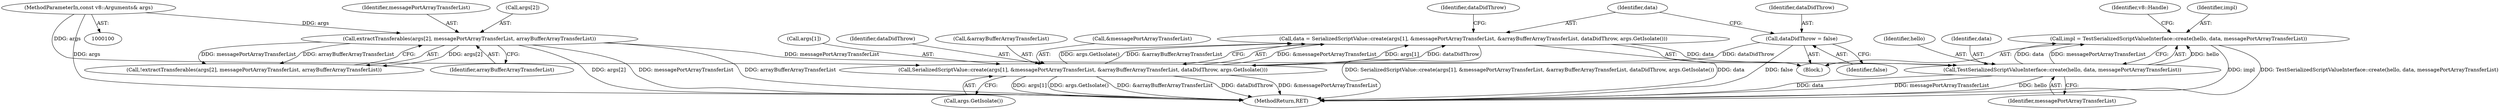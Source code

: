 digraph "0_Chrome_e9372a1bfd3588a80fcf49aa07321f0971dd6091_42@API" {
"1000163" [label="(Call,impl = TestSerializedScriptValueInterface::create(hello, data, messagePortArrayTransferList))"];
"1000165" [label="(Call,TestSerializedScriptValueInterface::create(hello, data, messagePortArrayTransferList))"];
"1000146" [label="(Call,data = SerializedScriptValue::create(args[1], &messagePortArrayTransferList, &arrayBufferArrayTransferList, dataDidThrow, args.GetIsolate()))"];
"1000148" [label="(Call,SerializedScriptValue::create(args[1], &messagePortArrayTransferList, &arrayBufferArrayTransferList, dataDidThrow, args.GetIsolate()))"];
"1000101" [label="(MethodParameterIn,const v8::Arguments& args)"];
"1000142" [label="(Call,dataDidThrow = false)"];
"1000132" [label="(Call,extractTransferables(args[2], messagePortArrayTransferList, arrayBufferArrayTransferList))"];
"1000164" [label="(Identifier,impl)"];
"1000131" [label="(Call,!extractTransferables(args[2], messagePortArrayTransferList, arrayBufferArrayTransferList))"];
"1000163" [label="(Call,impl = TestSerializedScriptValueInterface::create(hello, data, messagePortArrayTransferList))"];
"1000171" [label="(Identifier,v8::Handle)"];
"1000102" [label="(Block,)"];
"1000159" [label="(Identifier,dataDidThrow)"];
"1000149" [label="(Call,args[1])"];
"1000142" [label="(Call,dataDidThrow = false)"];
"1000183" [label="(MethodReturn,RET)"];
"1000156" [label="(Identifier,dataDidThrow)"];
"1000166" [label="(Identifier,hello)"];
"1000133" [label="(Call,args[2])"];
"1000165" [label="(Call,TestSerializedScriptValueInterface::create(hello, data, messagePortArrayTransferList))"];
"1000101" [label="(MethodParameterIn,const v8::Arguments& args)"];
"1000147" [label="(Identifier,data)"];
"1000154" [label="(Call,&arrayBufferArrayTransferList)"];
"1000167" [label="(Identifier,data)"];
"1000148" [label="(Call,SerializedScriptValue::create(args[1], &messagePortArrayTransferList, &arrayBufferArrayTransferList, dataDidThrow, args.GetIsolate()))"];
"1000152" [label="(Call,&messagePortArrayTransferList)"];
"1000168" [label="(Identifier,messagePortArrayTransferList)"];
"1000157" [label="(Call,args.GetIsolate())"];
"1000144" [label="(Identifier,false)"];
"1000146" [label="(Call,data = SerializedScriptValue::create(args[1], &messagePortArrayTransferList, &arrayBufferArrayTransferList, dataDidThrow, args.GetIsolate()))"];
"1000132" [label="(Call,extractTransferables(args[2], messagePortArrayTransferList, arrayBufferArrayTransferList))"];
"1000137" [label="(Identifier,arrayBufferArrayTransferList)"];
"1000136" [label="(Identifier,messagePortArrayTransferList)"];
"1000143" [label="(Identifier,dataDidThrow)"];
"1000163" -> "1000102"  [label="AST: "];
"1000163" -> "1000165"  [label="CFG: "];
"1000164" -> "1000163"  [label="AST: "];
"1000165" -> "1000163"  [label="AST: "];
"1000171" -> "1000163"  [label="CFG: "];
"1000163" -> "1000183"  [label="DDG: impl"];
"1000163" -> "1000183"  [label="DDG: TestSerializedScriptValueInterface::create(hello, data, messagePortArrayTransferList)"];
"1000165" -> "1000163"  [label="DDG: hello"];
"1000165" -> "1000163"  [label="DDG: data"];
"1000165" -> "1000163"  [label="DDG: messagePortArrayTransferList"];
"1000165" -> "1000168"  [label="CFG: "];
"1000166" -> "1000165"  [label="AST: "];
"1000167" -> "1000165"  [label="AST: "];
"1000168" -> "1000165"  [label="AST: "];
"1000165" -> "1000183"  [label="DDG: messagePortArrayTransferList"];
"1000165" -> "1000183"  [label="DDG: hello"];
"1000165" -> "1000183"  [label="DDG: data"];
"1000146" -> "1000165"  [label="DDG: data"];
"1000132" -> "1000165"  [label="DDG: messagePortArrayTransferList"];
"1000146" -> "1000102"  [label="AST: "];
"1000146" -> "1000148"  [label="CFG: "];
"1000147" -> "1000146"  [label="AST: "];
"1000148" -> "1000146"  [label="AST: "];
"1000159" -> "1000146"  [label="CFG: "];
"1000146" -> "1000183"  [label="DDG: SerializedScriptValue::create(args[1], &messagePortArrayTransferList, &arrayBufferArrayTransferList, dataDidThrow, args.GetIsolate())"];
"1000146" -> "1000183"  [label="DDG: data"];
"1000148" -> "1000146"  [label="DDG: &messagePortArrayTransferList"];
"1000148" -> "1000146"  [label="DDG: args[1]"];
"1000148" -> "1000146"  [label="DDG: dataDidThrow"];
"1000148" -> "1000146"  [label="DDG: args.GetIsolate()"];
"1000148" -> "1000146"  [label="DDG: &arrayBufferArrayTransferList"];
"1000148" -> "1000157"  [label="CFG: "];
"1000149" -> "1000148"  [label="AST: "];
"1000152" -> "1000148"  [label="AST: "];
"1000154" -> "1000148"  [label="AST: "];
"1000156" -> "1000148"  [label="AST: "];
"1000157" -> "1000148"  [label="AST: "];
"1000148" -> "1000183"  [label="DDG: args.GetIsolate()"];
"1000148" -> "1000183"  [label="DDG: &arrayBufferArrayTransferList"];
"1000148" -> "1000183"  [label="DDG: dataDidThrow"];
"1000148" -> "1000183"  [label="DDG: &messagePortArrayTransferList"];
"1000148" -> "1000183"  [label="DDG: args[1]"];
"1000101" -> "1000148"  [label="DDG: args"];
"1000142" -> "1000148"  [label="DDG: dataDidThrow"];
"1000101" -> "1000100"  [label="AST: "];
"1000101" -> "1000183"  [label="DDG: args"];
"1000101" -> "1000132"  [label="DDG: args"];
"1000142" -> "1000102"  [label="AST: "];
"1000142" -> "1000144"  [label="CFG: "];
"1000143" -> "1000142"  [label="AST: "];
"1000144" -> "1000142"  [label="AST: "];
"1000147" -> "1000142"  [label="CFG: "];
"1000142" -> "1000183"  [label="DDG: false"];
"1000132" -> "1000131"  [label="AST: "];
"1000132" -> "1000137"  [label="CFG: "];
"1000133" -> "1000132"  [label="AST: "];
"1000136" -> "1000132"  [label="AST: "];
"1000137" -> "1000132"  [label="AST: "];
"1000131" -> "1000132"  [label="CFG: "];
"1000132" -> "1000183"  [label="DDG: args[2]"];
"1000132" -> "1000183"  [label="DDG: messagePortArrayTransferList"];
"1000132" -> "1000183"  [label="DDG: arrayBufferArrayTransferList"];
"1000132" -> "1000131"  [label="DDG: args[2]"];
"1000132" -> "1000131"  [label="DDG: messagePortArrayTransferList"];
"1000132" -> "1000131"  [label="DDG: arrayBufferArrayTransferList"];
}
